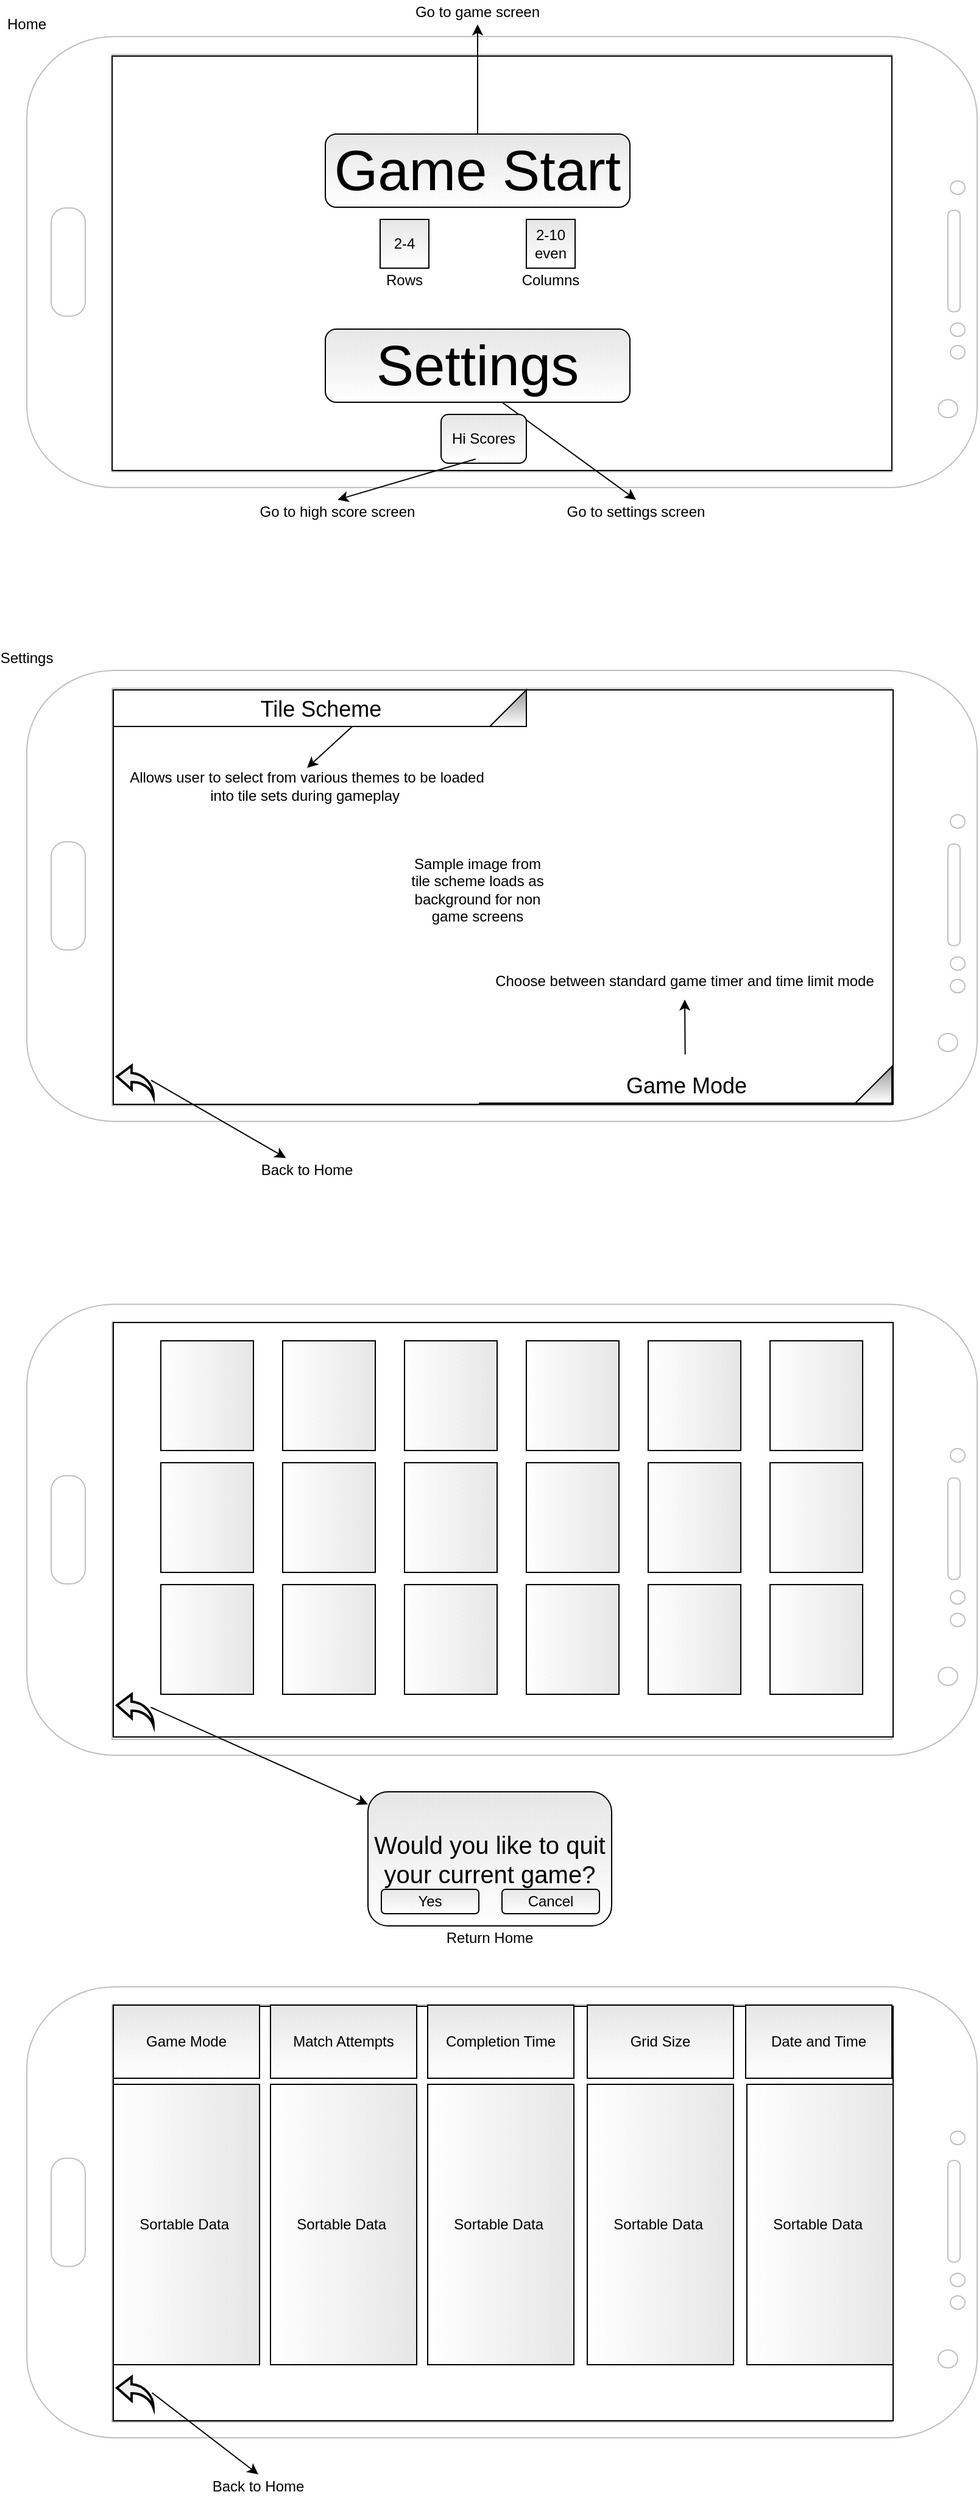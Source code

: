 <mxfile version="14.6.13" type="device"><diagram id="3Vz7GDglLqsAy1TuZTx-" name="Page-1"><mxGraphModel dx="1024" dy="592" grid="1" gridSize="10" guides="1" tooltips="1" connect="1" arrows="1" fold="1" page="1" pageScale="1" pageWidth="850" pageHeight="1100" math="0" shadow="0"><root><mxCell id="0"/><mxCell id="1" parent="0"/><mxCell id="xZmnF5-ExqYz7Tapgvyx-1" value="" style="verticalLabelPosition=bottom;verticalAlign=top;html=1;shadow=0;dashed=0;strokeWidth=1;shape=mxgraph.android.phone2;strokeColor=#c0c0c0;direction=south;" parent="1" vertex="1"><mxGeometry x="30" y="80" width="780" height="370" as="geometry"/></mxCell><mxCell id="xZmnF5-ExqYz7Tapgvyx-2" value="&lt;font style=&quot;font-size: 50px&quot;&gt;&lt;br&gt;&lt;/font&gt;" style="rounded=0;whiteSpace=wrap;html=1;verticalAlign=middle;" parent="1" vertex="1"><mxGeometry x="100" y="96" width="640" height="340" as="geometry"/></mxCell><mxCell id="xZmnF5-ExqYz7Tapgvyx-4" value="Go to game screen" style="text;html=1;strokeColor=none;fillColor=none;align=center;verticalAlign=middle;whiteSpace=wrap;rounded=0;" parent="1" vertex="1"><mxGeometry x="280" y="50" width="240" height="20" as="geometry"/></mxCell><mxCell id="xZmnF5-ExqYz7Tapgvyx-5" value="Go to settings screen" style="text;html=1;strokeColor=none;fillColor=none;align=center;verticalAlign=middle;whiteSpace=wrap;rounded=0;" parent="1" vertex="1"><mxGeometry x="440" y="460" width="180" height="20" as="geometry"/></mxCell><mxCell id="xZmnF5-ExqYz7Tapgvyx-6" value="" style="endArrow=classic;html=1;entryX=0.5;entryY=1;entryDx=0;entryDy=0;" parent="1" target="xZmnF5-ExqYz7Tapgvyx-4" edge="1"><mxGeometry width="50" height="50" relative="1" as="geometry"><mxPoint x="400" y="160" as="sourcePoint"/><mxPoint x="430" y="100" as="targetPoint"/></mxGeometry></mxCell><mxCell id="xZmnF5-ExqYz7Tapgvyx-8" value="" style="endArrow=classic;html=1;entryX=0.5;entryY=0;entryDx=0;entryDy=0;" parent="1" target="xZmnF5-ExqYz7Tapgvyx-5" edge="1"><mxGeometry width="50" height="50" relative="1" as="geometry"><mxPoint x="420" y="380" as="sourcePoint"/><mxPoint x="450" y="270" as="targetPoint"/></mxGeometry></mxCell><mxCell id="xZmnF5-ExqYz7Tapgvyx-9" value="" style="verticalLabelPosition=bottom;verticalAlign=top;html=1;shadow=0;dashed=0;strokeWidth=1;shape=mxgraph.android.phone2;strokeColor=#c0c0c0;direction=south;" parent="1" vertex="1"><mxGeometry x="30" y="600" width="780" height="370" as="geometry"/></mxCell><mxCell id="xZmnF5-ExqYz7Tapgvyx-10" value="" style="rounded=0;whiteSpace=wrap;html=1;" parent="1" vertex="1"><mxGeometry x="101" y="616" width="640" height="340" as="geometry"/></mxCell><mxCell id="xZmnF5-ExqYz7Tapgvyx-13" value="&lt;font style=&quot;font-size: 18px&quot;&gt;Tile Scheme&lt;/font&gt;" style="strokeWidth=1;html=1;shadow=0;shape=mxgraph.android.spinner2;align=center;fillColor=#999999;verticalAlign=bottom;fontColor=#000000;gradientColor=#ffffff;perimeterSpacing=10;sketch=0;" parent="1" vertex="1"><mxGeometry x="101" y="616" width="339" height="30" as="geometry"/></mxCell><mxCell id="xZmnF5-ExqYz7Tapgvyx-14" value="Allows user to select from various themes to be loaded into tile sets during gameplay&amp;nbsp;" style="text;html=1;strokeColor=none;fillColor=none;align=center;verticalAlign=middle;whiteSpace=wrap;rounded=0;shadow=0;sketch=0;fontColor=#000000;" parent="1" vertex="1"><mxGeometry x="110" y="680" width="300" height="30" as="geometry"/></mxCell><mxCell id="xZmnF5-ExqYz7Tapgvyx-15" value="" style="endArrow=classic;html=1;fontColor=#000000;exitX=0.575;exitY=0.796;exitDx=0;exitDy=0;exitPerimeter=0;entryX=0.5;entryY=0;entryDx=0;entryDy=0;" parent="1" source="xZmnF5-ExqYz7Tapgvyx-13" target="xZmnF5-ExqYz7Tapgvyx-14" edge="1"><mxGeometry width="50" height="50" relative="1" as="geometry"><mxPoint x="400" y="780" as="sourcePoint"/><mxPoint x="450" y="730" as="targetPoint"/></mxGeometry></mxCell><mxCell id="xZmnF5-ExqYz7Tapgvyx-17" value="&lt;font style=&quot;font-size: 18px&quot;&gt;Game Mode&lt;/font&gt;" style="strokeWidth=1;html=1;shadow=0;shape=mxgraph.android.spinner2;align=center;fillColor=#999999;verticalAlign=bottom;fontColor=#000000;gradientColor=#ffffff;perimeterSpacing=10;sketch=0;" parent="1" vertex="1"><mxGeometry x="401" y="925" width="339" height="30" as="geometry"/></mxCell><mxCell id="xZmnF5-ExqYz7Tapgvyx-18" value="Choose between standard game timer and time limit mode" style="text;html=1;strokeColor=none;fillColor=none;align=center;verticalAlign=middle;whiteSpace=wrap;rounded=0;shadow=0;sketch=0;fontColor=#000000;" parent="1" vertex="1"><mxGeometry x="410" y="840" width="320" height="30" as="geometry"/></mxCell><mxCell id="xZmnF5-ExqYz7Tapgvyx-19" value="" style="endArrow=classic;html=1;fontColor=#000000;entryX=0.5;entryY=1;entryDx=0;entryDy=0;" parent="1" source="xZmnF5-ExqYz7Tapgvyx-17" target="xZmnF5-ExqYz7Tapgvyx-18" edge="1"><mxGeometry width="50" height="50" relative="1" as="geometry"><mxPoint x="400" y="780" as="sourcePoint"/><mxPoint x="450" y="730" as="targetPoint"/></mxGeometry></mxCell><mxCell id="xZmnF5-ExqYz7Tapgvyx-20" value="Settings" style="text;html=1;strokeColor=none;fillColor=none;align=center;verticalAlign=middle;whiteSpace=wrap;rounded=0;shadow=0;sketch=0;fontColor=#000000;" parent="1" vertex="1"><mxGeometry x="10" y="580" width="40" height="20" as="geometry"/></mxCell><mxCell id="xZmnF5-ExqYz7Tapgvyx-21" value="Home" style="text;html=1;strokeColor=none;fillColor=none;align=center;verticalAlign=middle;whiteSpace=wrap;rounded=0;shadow=0;sketch=0;fontColor=#000000;" parent="1" vertex="1"><mxGeometry x="10" y="60" width="40" height="20" as="geometry"/></mxCell><mxCell id="xZmnF5-ExqYz7Tapgvyx-22" value="" style="html=1;verticalLabelPosition=bottom;align=center;labelBackgroundColor=#ffffff;verticalAlign=top;strokeWidth=2;shadow=0;dashed=0;shape=mxgraph.ios7.icons.back;sketch=0;fontColor=#000000;fillColor=#E6E6E6;gradientColor=#ffffff;" parent="1" vertex="1"><mxGeometry x="104" y="924.25" width="30" height="25.5" as="geometry"/></mxCell><mxCell id="xZmnF5-ExqYz7Tapgvyx-23" value="" style="endArrow=classic;html=1;fontColor=#000000;exitX=0.933;exitY=0.469;exitDx=0;exitDy=0;exitPerimeter=0;" parent="1" source="xZmnF5-ExqYz7Tapgvyx-22" target="xZmnF5-ExqYz7Tapgvyx-24" edge="1"><mxGeometry width="50" height="50" relative="1" as="geometry"><mxPoint x="400" y="780" as="sourcePoint"/><mxPoint x="230" y="1010" as="targetPoint"/></mxGeometry></mxCell><mxCell id="xZmnF5-ExqYz7Tapgvyx-24" value="Back to Home" style="text;html=1;strokeColor=none;fillColor=none;align=center;verticalAlign=middle;whiteSpace=wrap;rounded=0;shadow=0;sketch=0;fontColor=#000000;" parent="1" vertex="1"><mxGeometry x="210" y="1000" width="100" height="20" as="geometry"/></mxCell><mxCell id="xZmnF5-ExqYz7Tapgvyx-25" value="&lt;font style=&quot;font-size: 46px&quot;&gt;Game Start&lt;/font&gt;" style="rounded=1;whiteSpace=wrap;html=1;shadow=0;sketch=0;fontColor=#000000;strokeColor=#000000;fillColor=#E6E6E6;gradientColor=#ffffff;" parent="1" vertex="1"><mxGeometry x="275" y="160" width="250" height="60" as="geometry"/></mxCell><mxCell id="xZmnF5-ExqYz7Tapgvyx-26" value="&lt;font style=&quot;font-size: 46px&quot;&gt;Settings&lt;/font&gt;" style="rounded=1;whiteSpace=wrap;html=1;shadow=0;sketch=0;fontColor=#000000;strokeColor=#000000;fillColor=#E6E6E6;gradientColor=#ffffff;" parent="1" vertex="1"><mxGeometry x="275" y="320" width="250" height="60" as="geometry"/></mxCell><mxCell id="xZmnF5-ExqYz7Tapgvyx-27" value="2-4" style="whiteSpace=wrap;html=1;aspect=fixed;shadow=0;sketch=0;fontColor=#000000;strokeColor=#000000;fillColor=#E6E6E6;gradientColor=#ffffff;" parent="1" vertex="1"><mxGeometry x="320" y="230" width="40" height="40" as="geometry"/></mxCell><mxCell id="xZmnF5-ExqYz7Tapgvyx-28" value="2-10&lt;br&gt;even" style="whiteSpace=wrap;html=1;aspect=fixed;shadow=0;sketch=0;fontColor=#000000;strokeColor=#000000;fillColor=#E6E6E6;gradientColor=#ffffff;" parent="1" vertex="1"><mxGeometry x="440" y="230" width="40" height="40" as="geometry"/></mxCell><mxCell id="xZmnF5-ExqYz7Tapgvyx-30" value="Rows" style="text;html=1;strokeColor=none;fillColor=none;align=center;verticalAlign=middle;whiteSpace=wrap;rounded=0;shadow=0;sketch=0;fontColor=#000000;" parent="1" vertex="1"><mxGeometry x="320" y="270" width="40" height="20" as="geometry"/></mxCell><mxCell id="xZmnF5-ExqYz7Tapgvyx-31" value="Columns" style="text;html=1;strokeColor=none;fillColor=none;align=center;verticalAlign=middle;whiteSpace=wrap;rounded=0;shadow=0;sketch=0;fontColor=#000000;" parent="1" vertex="1"><mxGeometry x="440" y="270" width="40" height="20" as="geometry"/></mxCell><mxCell id="xZmnF5-ExqYz7Tapgvyx-32" value="Sample image from tile scheme loads as background for non game screens" style="text;html=1;strokeColor=none;fillColor=none;align=center;verticalAlign=middle;whiteSpace=wrap;rounded=0;shadow=0;sketch=0;fontColor=#000000;" parent="1" vertex="1"><mxGeometry x="340" y="770" width="120" height="20" as="geometry"/></mxCell><mxCell id="xZmnF5-ExqYz7Tapgvyx-33" value="" style="verticalLabelPosition=bottom;verticalAlign=top;html=1;shadow=0;dashed=0;strokeWidth=1;shape=mxgraph.android.phone2;strokeColor=#c0c0c0;direction=south;" parent="1" vertex="1"><mxGeometry x="30" y="1120" width="780" height="370" as="geometry"/></mxCell><mxCell id="xZmnF5-ExqYz7Tapgvyx-34" value="" style="rounded=0;whiteSpace=wrap;html=1;" parent="1" vertex="1"><mxGeometry x="101" y="1135" width="640" height="340" as="geometry"/></mxCell><mxCell id="xZmnF5-ExqYz7Tapgvyx-35" value="" style="html=1;verticalLabelPosition=bottom;align=center;labelBackgroundColor=#ffffff;verticalAlign=top;strokeWidth=2;shadow=0;dashed=0;shape=mxgraph.ios7.icons.back;sketch=0;fontColor=#000000;fillColor=#E6E6E6;gradientColor=#ffffff;" parent="1" vertex="1"><mxGeometry x="104" y="1440" width="30" height="25.5" as="geometry"/></mxCell><mxCell id="xZmnF5-ExqYz7Tapgvyx-36" value="" style="endArrow=classic;html=1;fontColor=#000000;exitX=0.92;exitY=0.416;exitDx=0;exitDy=0;exitPerimeter=0;" parent="1" source="xZmnF5-ExqYz7Tapgvyx-35" target="xZmnF5-ExqYz7Tapgvyx-37" edge="1"><mxGeometry width="50" height="50" relative="1" as="geometry"><mxPoint x="400" y="1420" as="sourcePoint"/><mxPoint x="230" y="1540" as="targetPoint"/></mxGeometry></mxCell><mxCell id="xZmnF5-ExqYz7Tapgvyx-37" value="&lt;font style=&quot;font-size: 20px&quot;&gt;Would you like to quit your current game?&lt;/font&gt;" style="rounded=1;whiteSpace=wrap;html=1;shadow=0;sketch=0;fontColor=#000000;strokeColor=#000000;fillColor=#E6E6E6;gradientColor=#ffffff;" parent="1" vertex="1"><mxGeometry x="310" y="1520" width="200" height="110" as="geometry"/></mxCell><mxCell id="xZmnF5-ExqYz7Tapgvyx-38" value="Return Home" style="text;html=1;strokeColor=none;fillColor=none;align=center;verticalAlign=middle;whiteSpace=wrap;rounded=0;shadow=0;sketch=0;fontColor=#000000;" parent="1" vertex="1"><mxGeometry x="365" y="1630" width="90" height="20" as="geometry"/></mxCell><mxCell id="xZmnF5-ExqYz7Tapgvyx-39" value="" style="rounded=0;whiteSpace=wrap;html=1;shadow=0;sketch=0;fontColor=#000000;strokeColor=#000000;fillColor=#E6E6E6;gradientColor=#ffffff;direction=south;" parent="1" vertex="1"><mxGeometry x="140" y="1150" width="76" height="90" as="geometry"/></mxCell><mxCell id="xZmnF5-ExqYz7Tapgvyx-40" value="" style="rounded=0;whiteSpace=wrap;html=1;shadow=0;sketch=0;fontColor=#000000;strokeColor=#000000;fillColor=#E6E6E6;gradientColor=#ffffff;direction=south;" parent="1" vertex="1"><mxGeometry x="140" y="1250" width="76" height="90" as="geometry"/></mxCell><mxCell id="xZmnF5-ExqYz7Tapgvyx-41" value="" style="rounded=0;whiteSpace=wrap;html=1;shadow=0;sketch=0;fontColor=#000000;strokeColor=#000000;fillColor=#E6E6E6;gradientColor=#ffffff;direction=south;" parent="1" vertex="1"><mxGeometry x="140" y="1350" width="76" height="90" as="geometry"/></mxCell><mxCell id="xZmnF5-ExqYz7Tapgvyx-42" value="" style="rounded=0;whiteSpace=wrap;html=1;shadow=0;sketch=0;fontColor=#000000;strokeColor=#000000;fillColor=#E6E6E6;gradientColor=#ffffff;direction=south;" parent="1" vertex="1"><mxGeometry x="240" y="1150" width="76" height="90" as="geometry"/></mxCell><mxCell id="xZmnF5-ExqYz7Tapgvyx-43" value="" style="rounded=0;whiteSpace=wrap;html=1;shadow=0;sketch=0;fontColor=#000000;strokeColor=#000000;fillColor=#E6E6E6;gradientColor=#ffffff;direction=south;" parent="1" vertex="1"><mxGeometry x="240" y="1350" width="76" height="90" as="geometry"/></mxCell><mxCell id="xZmnF5-ExqYz7Tapgvyx-44" value="" style="rounded=0;whiteSpace=wrap;html=1;shadow=0;sketch=0;fontColor=#000000;strokeColor=#000000;fillColor=#E6E6E6;gradientColor=#ffffff;direction=south;" parent="1" vertex="1"><mxGeometry x="240" y="1250" width="76" height="90" as="geometry"/></mxCell><mxCell id="xZmnF5-ExqYz7Tapgvyx-45" value="" style="rounded=0;whiteSpace=wrap;html=1;shadow=0;sketch=0;fontColor=#000000;strokeColor=#000000;fillColor=#E6E6E6;gradientColor=#ffffff;direction=south;" parent="1" vertex="1"><mxGeometry x="340" y="1150" width="76" height="90" as="geometry"/></mxCell><mxCell id="xZmnF5-ExqYz7Tapgvyx-46" value="" style="rounded=0;whiteSpace=wrap;html=1;shadow=0;sketch=0;fontColor=#000000;strokeColor=#000000;fillColor=#E6E6E6;gradientColor=#ffffff;direction=south;" parent="1" vertex="1"><mxGeometry x="340" y="1250" width="76" height="90" as="geometry"/></mxCell><mxCell id="xZmnF5-ExqYz7Tapgvyx-47" value="" style="rounded=0;whiteSpace=wrap;html=1;shadow=0;sketch=0;fontColor=#000000;strokeColor=#000000;fillColor=#E6E6E6;gradientColor=#ffffff;direction=south;" parent="1" vertex="1"><mxGeometry x="340" y="1350" width="76" height="90" as="geometry"/></mxCell><mxCell id="xZmnF5-ExqYz7Tapgvyx-48" value="" style="rounded=0;whiteSpace=wrap;html=1;shadow=0;sketch=0;fontColor=#000000;strokeColor=#000000;fillColor=#E6E6E6;gradientColor=#ffffff;direction=south;" parent="1" vertex="1"><mxGeometry x="440" y="1350" width="76" height="90" as="geometry"/></mxCell><mxCell id="xZmnF5-ExqYz7Tapgvyx-49" value="" style="rounded=0;whiteSpace=wrap;html=1;shadow=0;sketch=0;fontColor=#000000;strokeColor=#000000;fillColor=#E6E6E6;gradientColor=#ffffff;direction=south;" parent="1" vertex="1"><mxGeometry x="540" y="1150" width="76" height="90" as="geometry"/></mxCell><mxCell id="xZmnF5-ExqYz7Tapgvyx-50" value="" style="rounded=0;whiteSpace=wrap;html=1;shadow=0;sketch=0;fontColor=#000000;strokeColor=#000000;fillColor=#E6E6E6;gradientColor=#ffffff;direction=south;" parent="1" vertex="1"><mxGeometry x="440" y="1150" width="76" height="90" as="geometry"/></mxCell><mxCell id="xZmnF5-ExqYz7Tapgvyx-51" value="" style="rounded=0;whiteSpace=wrap;html=1;shadow=0;sketch=0;fontColor=#000000;strokeColor=#000000;fillColor=#E6E6E6;gradientColor=#ffffff;direction=south;" parent="1" vertex="1"><mxGeometry x="540" y="1350" width="76" height="90" as="geometry"/></mxCell><mxCell id="xZmnF5-ExqYz7Tapgvyx-52" value="" style="rounded=0;whiteSpace=wrap;html=1;shadow=0;sketch=0;fontColor=#000000;strokeColor=#000000;fillColor=#E6E6E6;gradientColor=#ffffff;direction=south;" parent="1" vertex="1"><mxGeometry x="540" y="1250" width="76" height="90" as="geometry"/></mxCell><mxCell id="xZmnF5-ExqYz7Tapgvyx-53" value="" style="rounded=0;whiteSpace=wrap;html=1;shadow=0;sketch=0;fontColor=#000000;strokeColor=#000000;fillColor=#E6E6E6;gradientColor=#ffffff;direction=south;" parent="1" vertex="1"><mxGeometry x="440" y="1250" width="76" height="90" as="geometry"/></mxCell><mxCell id="xZmnF5-ExqYz7Tapgvyx-54" value="" style="rounded=0;whiteSpace=wrap;html=1;shadow=0;sketch=0;fontColor=#000000;strokeColor=#000000;fillColor=#E6E6E6;gradientColor=#ffffff;direction=south;" parent="1" vertex="1"><mxGeometry x="640" y="1350" width="76" height="90" as="geometry"/></mxCell><mxCell id="xZmnF5-ExqYz7Tapgvyx-55" value="" style="rounded=0;whiteSpace=wrap;html=1;shadow=0;sketch=0;fontColor=#000000;strokeColor=#000000;fillColor=#E6E6E6;gradientColor=#ffffff;direction=south;" parent="1" vertex="1"><mxGeometry x="640" y="1250" width="76" height="90" as="geometry"/></mxCell><mxCell id="xZmnF5-ExqYz7Tapgvyx-56" value="" style="rounded=0;whiteSpace=wrap;html=1;shadow=0;sketch=0;fontColor=#000000;strokeColor=#000000;fillColor=#E6E6E6;gradientColor=#ffffff;direction=south;" parent="1" vertex="1"><mxGeometry x="640" y="1150" width="76" height="90" as="geometry"/></mxCell><mxCell id="xZmnF5-ExqYz7Tapgvyx-57" value="Yes" style="rounded=1;whiteSpace=wrap;html=1;shadow=0;sketch=0;fontColor=#000000;strokeColor=#000000;fillColor=#E6E6E6;gradientColor=#ffffff;" parent="1" vertex="1"><mxGeometry x="321" y="1600" width="80" height="20" as="geometry"/></mxCell><mxCell id="xZmnF5-ExqYz7Tapgvyx-58" value="Cancel" style="rounded=1;whiteSpace=wrap;html=1;shadow=0;sketch=0;fontColor=#000000;strokeColor=#000000;fillColor=#E6E6E6;gradientColor=#ffffff;" parent="1" vertex="1"><mxGeometry x="420" y="1600" width="80" height="20" as="geometry"/></mxCell><mxCell id="xZmnF5-ExqYz7Tapgvyx-60" value="Hi Scores" style="rounded=1;whiteSpace=wrap;html=1;shadow=0;sketch=0;fontColor=#000000;strokeColor=#000000;fillColor=#E6E6E6;gradientColor=#ffffff;" parent="1" vertex="1"><mxGeometry x="370" y="390" width="70" height="40" as="geometry"/></mxCell><mxCell id="xZmnF5-ExqYz7Tapgvyx-61" value="" style="endArrow=classic;html=1;fontColor=#000000;entryX=0.5;entryY=0;entryDx=0;entryDy=0;exitX=0.406;exitY=0.915;exitDx=0;exitDy=0;exitPerimeter=0;" parent="1" target="xZmnF5-ExqYz7Tapgvyx-62" edge="1" source="xZmnF5-ExqYz7Tapgvyx-60"><mxGeometry width="50" height="50" relative="1" as="geometry"><mxPoint x="400" y="400" as="sourcePoint"/><mxPoint x="350" y="470" as="targetPoint"/></mxGeometry></mxCell><mxCell id="xZmnF5-ExqYz7Tapgvyx-62" value="Go to high score screen" style="text;html=1;strokeColor=none;fillColor=none;align=center;verticalAlign=middle;whiteSpace=wrap;rounded=0;shadow=0;sketch=0;fontColor=#000000;" parent="1" vertex="1"><mxGeometry x="220" y="460" width="130" height="20" as="geometry"/></mxCell><mxCell id="xZmnF5-ExqYz7Tapgvyx-63" value="" style="verticalLabelPosition=bottom;verticalAlign=top;html=1;shadow=0;dashed=0;strokeWidth=1;shape=mxgraph.android.phone2;strokeColor=#c0c0c0;direction=south;" parent="1" vertex="1"><mxGeometry x="30" y="1680" width="780" height="370" as="geometry"/></mxCell><mxCell id="xZmnF5-ExqYz7Tapgvyx-64" value="" style="rounded=0;whiteSpace=wrap;html=1;" parent="1" vertex="1"><mxGeometry x="101" y="1696" width="640" height="340" as="geometry"/></mxCell><mxCell id="xZmnF5-ExqYz7Tapgvyx-65" value="Game Mode" style="rounded=0;whiteSpace=wrap;html=1;shadow=0;sketch=0;fontColor=#000000;strokeColor=#000000;fillColor=#E6E6E6;gradientColor=#ffffff;" parent="1" vertex="1"><mxGeometry x="101" y="1695" width="120" height="60" as="geometry"/></mxCell><mxCell id="xZmnF5-ExqYz7Tapgvyx-66" value="Match Attempts" style="rounded=0;whiteSpace=wrap;html=1;shadow=0;sketch=0;fontColor=#000000;strokeColor=#000000;fillColor=#E6E6E6;gradientColor=#ffffff;" parent="1" vertex="1"><mxGeometry x="230" y="1695" width="120" height="60" as="geometry"/></mxCell><mxCell id="xZmnF5-ExqYz7Tapgvyx-67" value="Completion Time" style="rounded=0;whiteSpace=wrap;html=1;shadow=0;sketch=0;fontColor=#000000;strokeColor=#000000;fillColor=#E6E6E6;gradientColor=#ffffff;" parent="1" vertex="1"><mxGeometry x="359" y="1695" width="120" height="60" as="geometry"/></mxCell><mxCell id="xZmnF5-ExqYz7Tapgvyx-68" value="Grid Size" style="rounded=0;whiteSpace=wrap;html=1;shadow=0;sketch=0;fontColor=#000000;strokeColor=#000000;fillColor=#E6E6E6;gradientColor=#ffffff;" parent="1" vertex="1"><mxGeometry x="490" y="1695" width="120" height="60" as="geometry"/></mxCell><mxCell id="xZmnF5-ExqYz7Tapgvyx-69" value="Date and Time" style="rounded=0;whiteSpace=wrap;html=1;shadow=0;sketch=0;fontColor=#000000;strokeColor=#000000;fillColor=#E6E6E6;gradientColor=#ffffff;" parent="1" vertex="1"><mxGeometry x="620" y="1695" width="120" height="60" as="geometry"/></mxCell><mxCell id="xZmnF5-ExqYz7Tapgvyx-70" value="" style="html=1;verticalLabelPosition=bottom;align=center;labelBackgroundColor=#ffffff;verticalAlign=top;strokeWidth=2;shadow=0;dashed=0;shape=mxgraph.ios7.icons.back;sketch=0;fontColor=#000000;fillColor=#E6E6E6;gradientColor=#ffffff;" parent="1" vertex="1"><mxGeometry x="104" y="2000" width="30" height="25.5" as="geometry"/></mxCell><mxCell id="xZmnF5-ExqYz7Tapgvyx-71" value="Back to Home" style="text;html=1;strokeColor=none;fillColor=none;align=center;verticalAlign=middle;whiteSpace=wrap;rounded=0;shadow=0;sketch=0;fontColor=#000000;" parent="1" vertex="1"><mxGeometry x="170" y="2080" width="100" height="20" as="geometry"/></mxCell><mxCell id="xZmnF5-ExqYz7Tapgvyx-72" value="" style="endArrow=classic;html=1;fontColor=#000000;exitX=0.96;exitY=0.51;exitDx=0;exitDy=0;exitPerimeter=0;entryX=0.5;entryY=0;entryDx=0;entryDy=0;" parent="1" source="xZmnF5-ExqYz7Tapgvyx-70" target="xZmnF5-ExqYz7Tapgvyx-71" edge="1"><mxGeometry width="50" height="50" relative="1" as="geometry"><mxPoint x="400" y="1940" as="sourcePoint"/><mxPoint x="450" y="1890" as="targetPoint"/></mxGeometry></mxCell><mxCell id="xZmnF5-ExqYz7Tapgvyx-73" value="Sortable Data&amp;nbsp;" style="rounded=0;whiteSpace=wrap;html=1;shadow=0;sketch=0;fontColor=#000000;strokeColor=#000000;fillColor=#E6E6E6;gradientColor=#ffffff;direction=south;" parent="1" vertex="1"><mxGeometry x="101" y="1760" width="120" height="230" as="geometry"/></mxCell><mxCell id="xZmnF5-ExqYz7Tapgvyx-74" value="&lt;span&gt;Sortable Data&amp;nbsp;&lt;/span&gt;" style="rounded=0;whiteSpace=wrap;html=1;shadow=0;sketch=0;fontColor=#000000;strokeColor=#000000;fillColor=#E6E6E6;gradientColor=#ffffff;direction=south;" parent="1" vertex="1"><mxGeometry x="230" y="1760" width="120" height="230" as="geometry"/></mxCell><mxCell id="xZmnF5-ExqYz7Tapgvyx-75" value="&lt;span&gt;Sortable Data&amp;nbsp;&lt;/span&gt;" style="rounded=0;whiteSpace=wrap;html=1;shadow=0;sketch=0;fontColor=#000000;strokeColor=#000000;fillColor=#E6E6E6;gradientColor=#ffffff;direction=south;" parent="1" vertex="1"><mxGeometry x="359" y="1760" width="120" height="230" as="geometry"/></mxCell><mxCell id="xZmnF5-ExqYz7Tapgvyx-76" value="&lt;span&gt;Sortable Data&amp;nbsp;&lt;/span&gt;" style="rounded=0;whiteSpace=wrap;html=1;shadow=0;sketch=0;fontColor=#000000;strokeColor=#000000;fillColor=#E6E6E6;gradientColor=#ffffff;direction=south;" parent="1" vertex="1"><mxGeometry x="490" y="1760" width="120" height="230" as="geometry"/></mxCell><mxCell id="xZmnF5-ExqYz7Tapgvyx-77" value="&lt;span&gt;Sortable Data&amp;nbsp;&lt;/span&gt;" style="rounded=0;whiteSpace=wrap;html=1;shadow=0;sketch=0;fontColor=#000000;strokeColor=#000000;fillColor=#E6E6E6;gradientColor=#ffffff;direction=south;" parent="1" vertex="1"><mxGeometry x="621" y="1760" width="120" height="230" as="geometry"/></mxCell></root></mxGraphModel></diagram></mxfile>